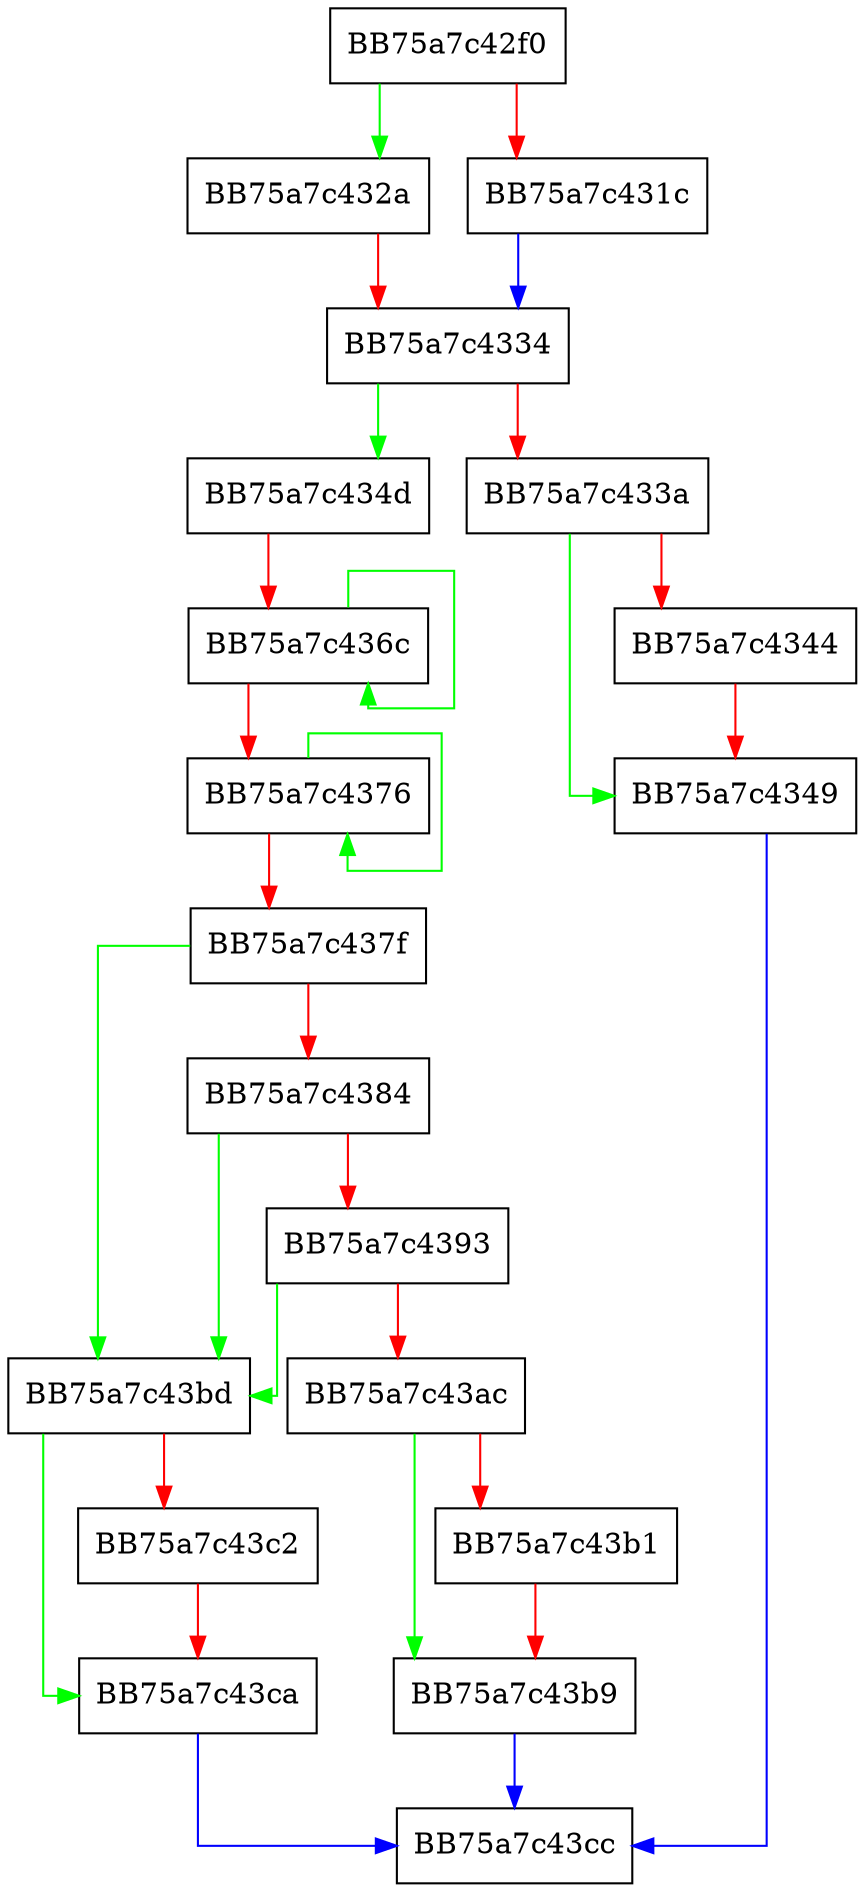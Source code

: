 digraph UnexpandUserProfilePath {
  node [shape="box"];
  graph [splines=ortho];
  BB75a7c42f0 -> BB75a7c432a [color="green"];
  BB75a7c42f0 -> BB75a7c431c [color="red"];
  BB75a7c431c -> BB75a7c4334 [color="blue"];
  BB75a7c432a -> BB75a7c4334 [color="red"];
  BB75a7c4334 -> BB75a7c434d [color="green"];
  BB75a7c4334 -> BB75a7c433a [color="red"];
  BB75a7c433a -> BB75a7c4349 [color="green"];
  BB75a7c433a -> BB75a7c4344 [color="red"];
  BB75a7c4344 -> BB75a7c4349 [color="red"];
  BB75a7c4349 -> BB75a7c43cc [color="blue"];
  BB75a7c434d -> BB75a7c436c [color="red"];
  BB75a7c436c -> BB75a7c436c [color="green"];
  BB75a7c436c -> BB75a7c4376 [color="red"];
  BB75a7c4376 -> BB75a7c4376 [color="green"];
  BB75a7c4376 -> BB75a7c437f [color="red"];
  BB75a7c437f -> BB75a7c43bd [color="green"];
  BB75a7c437f -> BB75a7c4384 [color="red"];
  BB75a7c4384 -> BB75a7c43bd [color="green"];
  BB75a7c4384 -> BB75a7c4393 [color="red"];
  BB75a7c4393 -> BB75a7c43bd [color="green"];
  BB75a7c4393 -> BB75a7c43ac [color="red"];
  BB75a7c43ac -> BB75a7c43b9 [color="green"];
  BB75a7c43ac -> BB75a7c43b1 [color="red"];
  BB75a7c43b1 -> BB75a7c43b9 [color="red"];
  BB75a7c43b9 -> BB75a7c43cc [color="blue"];
  BB75a7c43bd -> BB75a7c43ca [color="green"];
  BB75a7c43bd -> BB75a7c43c2 [color="red"];
  BB75a7c43c2 -> BB75a7c43ca [color="red"];
  BB75a7c43ca -> BB75a7c43cc [color="blue"];
}